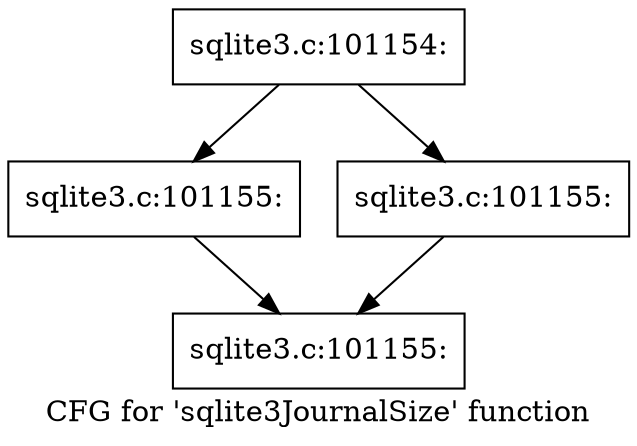 digraph "CFG for 'sqlite3JournalSize' function" {
	label="CFG for 'sqlite3JournalSize' function";

	Node0x55c0f7315ba0 [shape=record,label="{sqlite3.c:101154:}"];
	Node0x55c0f7315ba0 -> Node0x55c0f7315f40;
	Node0x55c0f7315ba0 -> Node0x55c0f73162b0;
	Node0x55c0f7315f40 [shape=record,label="{sqlite3.c:101155:}"];
	Node0x55c0f7315f40 -> Node0x55c0f72ec7d0;
	Node0x55c0f73162b0 [shape=record,label="{sqlite3.c:101155:}"];
	Node0x55c0f73162b0 -> Node0x55c0f72ec7d0;
	Node0x55c0f72ec7d0 [shape=record,label="{sqlite3.c:101155:}"];
}
